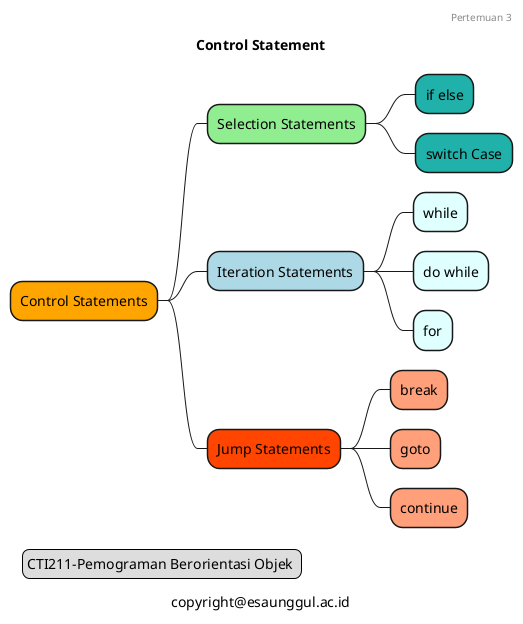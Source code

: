 @startmindmap controlstatement
*[#Orange] Control Statements
**[#LightGreen] Selection Statements
***[#LightSeaGreen] if else
***[#LightSeaGreen] switch Case
**[#LightBlue] Iteration Statements
***[#LightCyan] while
***[#LightCyan] do while
***[#LightCyan] for
**[#OrangeRed] Jump Statements
***[#LightSalmon] break
***[#LightSalmon] goto
***[#LightSalmon] continue

header 
Pertemuan 3
endheader
title Control Statement
caption copyright@esaunggul.ac.id
legend left
    CTI211-Pemograman Berorientasi Objek 
endlegend

@endmindmap